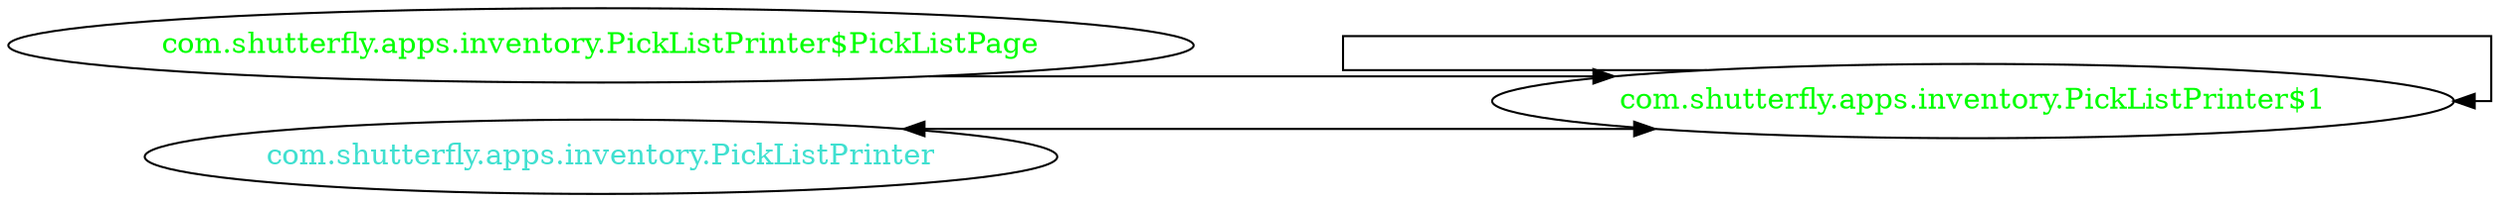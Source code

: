 digraph dependencyGraph {
 concentrate=true;
 ranksep="2.0";
 rankdir="LR"; 
 splines="ortho";
"com.shutterfly.apps.inventory.PickListPrinter$1" [fontcolor="red"];
"com.shutterfly.apps.inventory.PickListPrinter$PickListPage" [ fontcolor="green" ];
"com.shutterfly.apps.inventory.PickListPrinter$PickListPage"->"com.shutterfly.apps.inventory.PickListPrinter$1";
"com.shutterfly.apps.inventory.PickListPrinter$1" [ fontcolor="green" ];
"com.shutterfly.apps.inventory.PickListPrinter$1"->"com.shutterfly.apps.inventory.PickListPrinter$1";
"com.shutterfly.apps.inventory.PickListPrinter" [ fontcolor="turquoise" ];
"com.shutterfly.apps.inventory.PickListPrinter"->"com.shutterfly.apps.inventory.PickListPrinter$1" [dir=both];
}